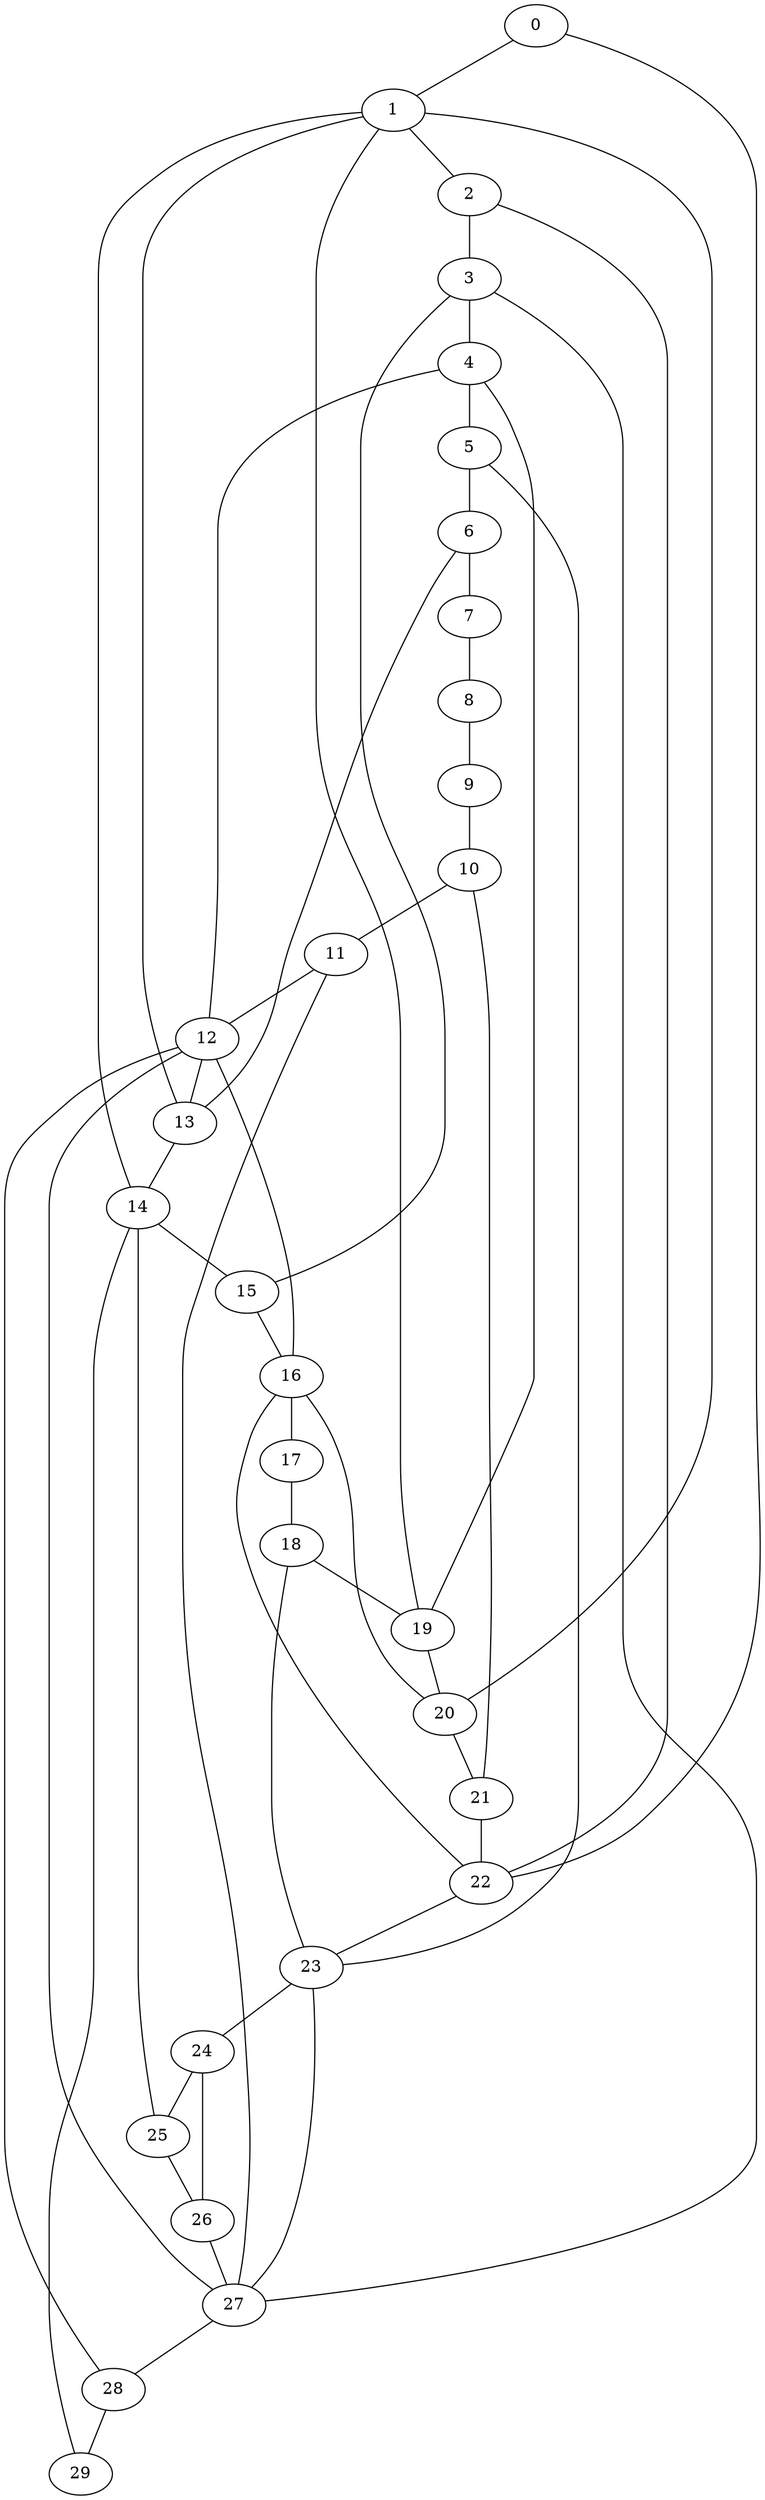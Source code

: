 
graph graphname {
    0 -- 1
0 -- 22
1 -- 2
1 -- 20
1 -- 14
1 -- 13
1 -- 19
2 -- 3
2 -- 22
3 -- 4
3 -- 15
3 -- 27
4 -- 5
4 -- 12
4 -- 19
5 -- 6
5 -- 23
6 -- 7
6 -- 13
7 -- 8
8 -- 9
9 -- 10
10 -- 11
10 -- 21
11 -- 12
11 -- 27
12 -- 13
12 -- 27
12 -- 16
12 -- 28
13 -- 14
14 -- 15
14 -- 29
14 -- 25
15 -- 16
16 -- 17
16 -- 22
16 -- 20
17 -- 18
18 -- 19
18 -- 23
19 -- 20
20 -- 21
21 -- 22
22 -- 23
23 -- 24
23 -- 27
24 -- 25
24 -- 26
25 -- 26
26 -- 27
27 -- 28
28 -- 29

}
